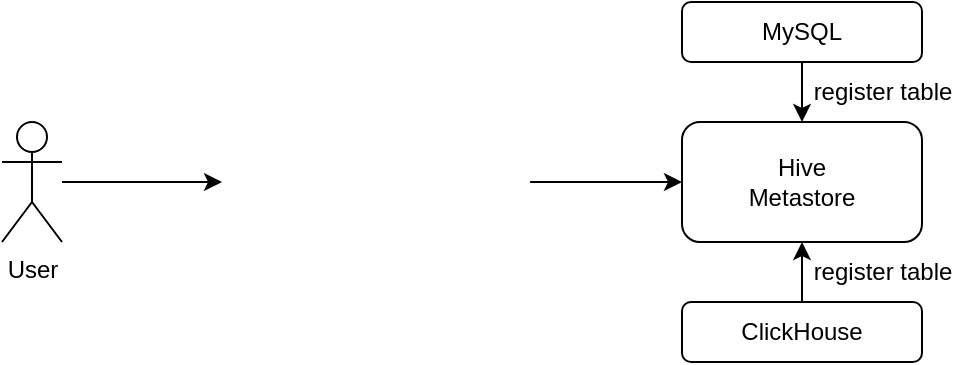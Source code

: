 <mxfile version="19.0.3" type="device"><diagram id="8WqQq6PJTJmHk18qnL7Y" name="Page-1"><mxGraphModel dx="1106" dy="876" grid="1" gridSize="10" guides="1" tooltips="1" connect="1" arrows="1" fold="1" page="1" pageScale="1" pageWidth="850" pageHeight="1100" math="0" shadow="0"><root><mxCell id="0"/><mxCell id="1" parent="0"/><mxCell id="HSOdMXiOE-uKbQuadud1-1" value="" style="edgeStyle=orthogonalEdgeStyle;rounded=0;orthogonalLoop=1;jettySize=auto;html=1;" parent="1" source="IaKTScSPrTFE-yZszLLC-2" target="IaKTScSPrTFE-yZszLLC-5" edge="1"><mxGeometry relative="1" as="geometry"/></mxCell><mxCell id="IaKTScSPrTFE-yZszLLC-2" value="" style="shape=image;verticalLabelPosition=bottom;labelBackgroundColor=default;verticalAlign=top;aspect=fixed;imageAspect=0;image=https://upload.wikimedia.org/wikipedia/commons/thumb/f/f3/Apache_Spark_logo.svg/2880px-Apache_Spark_logo.svg.png;" parent="1" vertex="1"><mxGeometry x="360" y="520" width="154.07" height="80" as="geometry"/></mxCell><mxCell id="IaKTScSPrTFE-yZszLLC-5" value="Hive&lt;br&gt;Metastore" style="rounded=1;whiteSpace=wrap;html=1;" parent="1" vertex="1"><mxGeometry x="590" y="530" width="120" height="60" as="geometry"/></mxCell><mxCell id="IaKTScSPrTFE-yZszLLC-14" style="edgeStyle=orthogonalEdgeStyle;rounded=0;orthogonalLoop=1;jettySize=auto;html=1;exitX=0.5;exitY=1;exitDx=0;exitDy=0;entryX=0.5;entryY=0;entryDx=0;entryDy=0;" parent="1" source="IaKTScSPrTFE-yZszLLC-6" target="IaKTScSPrTFE-yZszLLC-5" edge="1"><mxGeometry relative="1" as="geometry"/></mxCell><mxCell id="IaKTScSPrTFE-yZszLLC-6" value="MySQL" style="rounded=1;whiteSpace=wrap;html=1;" parent="1" vertex="1"><mxGeometry x="590" y="470" width="120" height="30" as="geometry"/></mxCell><mxCell id="IaKTScSPrTFE-yZszLLC-15" style="edgeStyle=orthogonalEdgeStyle;rounded=0;orthogonalLoop=1;jettySize=auto;html=1;exitX=0.5;exitY=0;exitDx=0;exitDy=0;entryX=0.5;entryY=1;entryDx=0;entryDy=0;" parent="1" source="IaKTScSPrTFE-yZszLLC-7" target="IaKTScSPrTFE-yZszLLC-5" edge="1"><mxGeometry relative="1" as="geometry"/></mxCell><mxCell id="IaKTScSPrTFE-yZszLLC-7" value="ClickHouse" style="rounded=1;whiteSpace=wrap;html=1;" parent="1" vertex="1"><mxGeometry x="590" y="620" width="120" height="30" as="geometry"/></mxCell><mxCell id="HSOdMXiOE-uKbQuadud1-5" value="" style="edgeStyle=orthogonalEdgeStyle;rounded=0;orthogonalLoop=1;jettySize=auto;html=1;" parent="1" source="IaKTScSPrTFE-yZszLLC-8" target="IaKTScSPrTFE-yZszLLC-2" edge="1"><mxGeometry relative="1" as="geometry"/></mxCell><mxCell id="IaKTScSPrTFE-yZszLLC-8" value="User" style="shape=umlActor;verticalLabelPosition=bottom;verticalAlign=top;html=1;outlineConnect=0;" parent="1" vertex="1"><mxGeometry x="250" y="530" width="30" height="60" as="geometry"/></mxCell><mxCell id="IaKTScSPrTFE-yZszLLC-16" value="register table" style="text;html=1;resizable=0;autosize=1;align=center;verticalAlign=middle;points=[];fillColor=none;strokeColor=none;rounded=0;" parent="1" vertex="1"><mxGeometry x="650" y="505" width="80" height="20" as="geometry"/></mxCell><mxCell id="IaKTScSPrTFE-yZszLLC-17" value="register table" style="text;html=1;resizable=0;autosize=1;align=center;verticalAlign=middle;points=[];fillColor=none;strokeColor=none;rounded=0;" parent="1" vertex="1"><mxGeometry x="650" y="595" width="80" height="20" as="geometry"/></mxCell></root></mxGraphModel></diagram></mxfile>